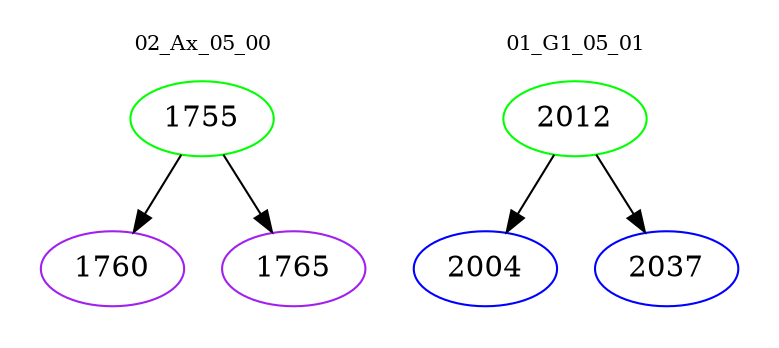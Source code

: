 digraph{
subgraph cluster_0 {
color = white
label = "02_Ax_05_00";
fontsize=10;
T0_1755 [label="1755", color="green"]
T0_1755 -> T0_1760 [color="black"]
T0_1760 [label="1760", color="purple"]
T0_1755 -> T0_1765 [color="black"]
T0_1765 [label="1765", color="purple"]
}
subgraph cluster_1 {
color = white
label = "01_G1_05_01";
fontsize=10;
T1_2012 [label="2012", color="green"]
T1_2012 -> T1_2004 [color="black"]
T1_2004 [label="2004", color="blue"]
T1_2012 -> T1_2037 [color="black"]
T1_2037 [label="2037", color="blue"]
}
}

